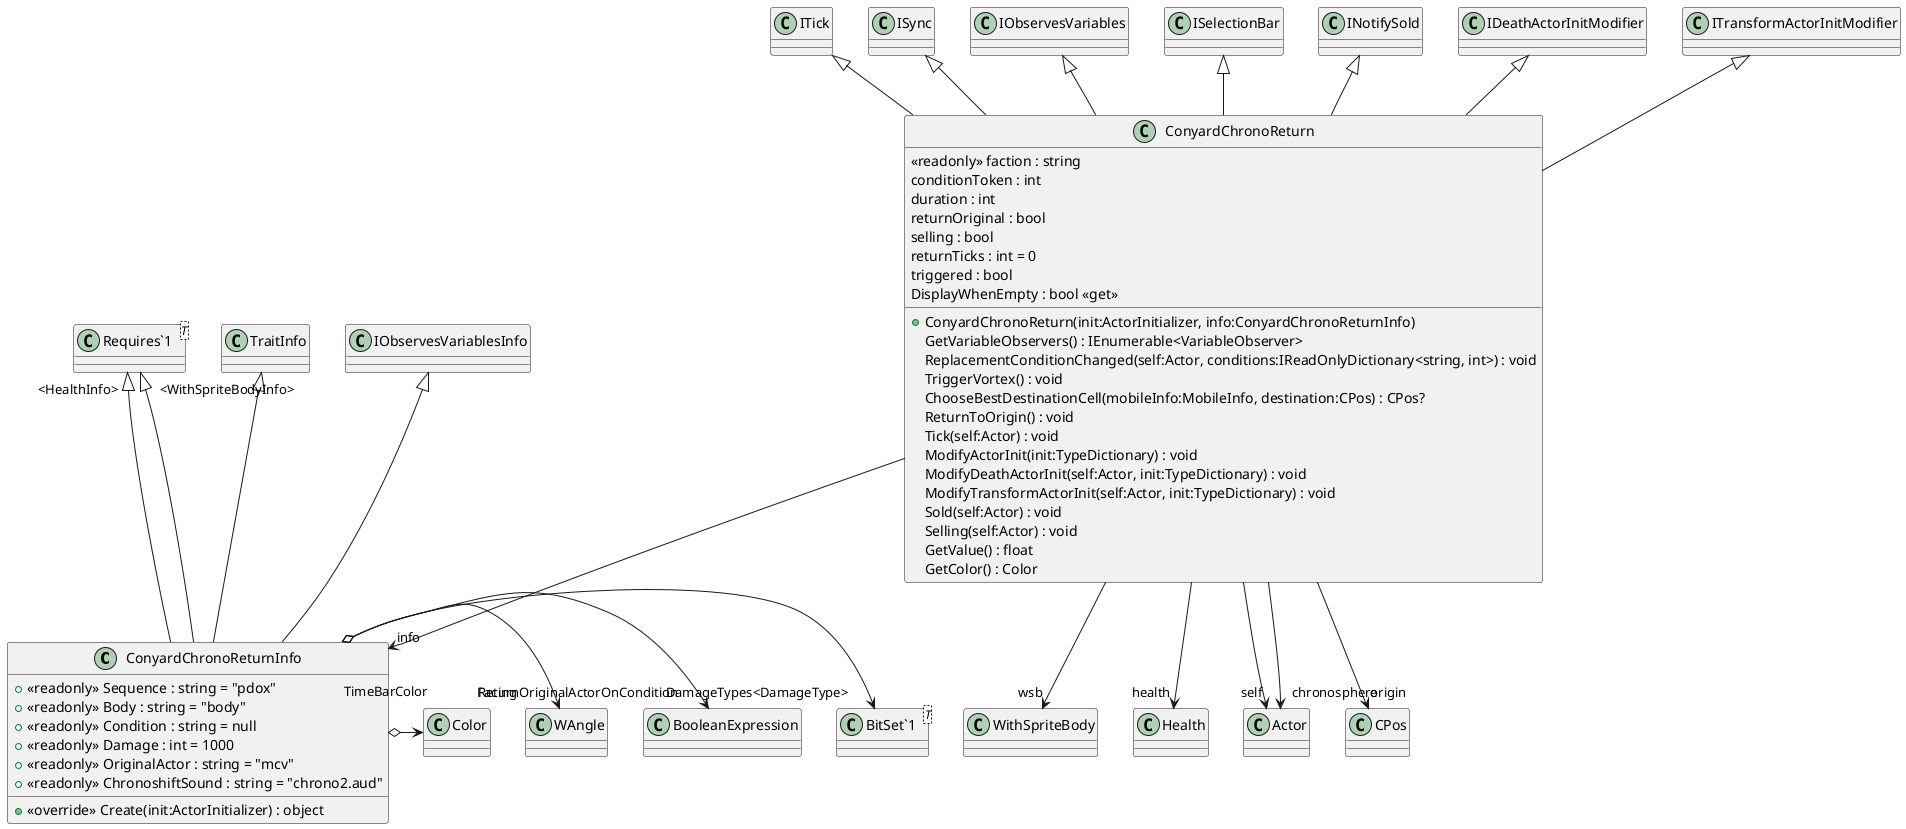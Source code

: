 @startuml
class ConyardChronoReturnInfo {
    + <<readonly>> Sequence : string = "pdox"
    + <<readonly>> Body : string = "body"
    + <<readonly>> Condition : string = null
    + <<readonly>> Damage : int = 1000
    + <<readonly>> OriginalActor : string = "mcv"
    + <<readonly>> ChronoshiftSound : string = "chrono2.aud"
    + <<override>> Create(init:ActorInitializer) : object
}
class ConyardChronoReturn {
    <<readonly>> faction : string
    conditionToken : int
    duration : int
    returnOriginal : bool
    selling : bool
    returnTicks : int = 0
    triggered : bool
    + ConyardChronoReturn(init:ActorInitializer, info:ConyardChronoReturnInfo)
    GetVariableObservers() : IEnumerable<VariableObserver>
    ReplacementConditionChanged(self:Actor, conditions:IReadOnlyDictionary<string, int>) : void
    TriggerVortex() : void
    ChooseBestDestinationCell(mobileInfo:MobileInfo, destination:CPos) : CPos?
    ReturnToOrigin() : void
    Tick(self:Actor) : void
    ModifyActorInit(init:TypeDictionary) : void
    ModifyDeathActorInit(self:Actor, init:TypeDictionary) : void
    ModifyTransformActorInit(self:Actor, init:TypeDictionary) : void
    Sold(self:Actor) : void
    Selling(self:Actor) : void
    GetValue() : float
    GetColor() : Color
    DisplayWhenEmpty : bool <<get>>
}
class "Requires`1"<T> {
}
class "BitSet`1"<T> {
}
TraitInfo <|-- ConyardChronoReturnInfo
"Requires`1" "<HealthInfo>" <|-- ConyardChronoReturnInfo
"Requires`1" "<WithSpriteBodyInfo>" <|-- ConyardChronoReturnInfo
IObservesVariablesInfo <|-- ConyardChronoReturnInfo
ConyardChronoReturnInfo o-> "DamageTypes<DamageType>" "BitSet`1"
ConyardChronoReturnInfo o-> "ReturnOriginalActorOnCondition" BooleanExpression
ConyardChronoReturnInfo o-> "Facing" WAngle
ConyardChronoReturnInfo o-> "TimeBarColor" Color
ITick <|-- ConyardChronoReturn
ISync <|-- ConyardChronoReturn
IObservesVariables <|-- ConyardChronoReturn
ISelectionBar <|-- ConyardChronoReturn
INotifySold <|-- ConyardChronoReturn
IDeathActorInitModifier <|-- ConyardChronoReturn
ITransformActorInitModifier <|-- ConyardChronoReturn
ConyardChronoReturn --> "info" ConyardChronoReturnInfo
ConyardChronoReturn --> "wsb" WithSpriteBody
ConyardChronoReturn --> "health" Health
ConyardChronoReturn --> "self" Actor
ConyardChronoReturn --> "chronosphere" Actor
ConyardChronoReturn --> "origin" CPos
@enduml
